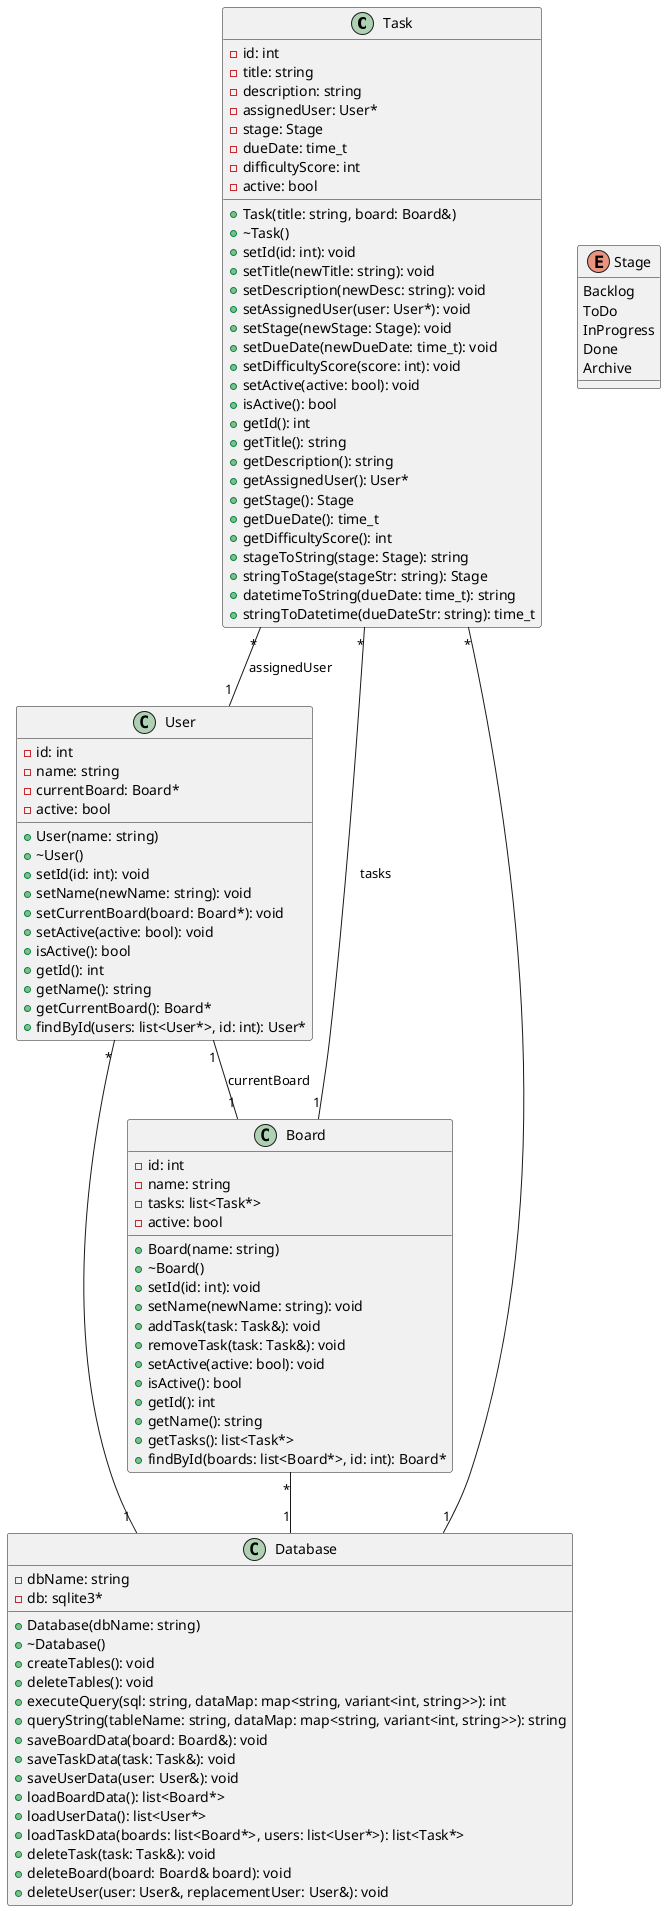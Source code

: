 @startuml classUML

Task "*" -- "1" User : assignedUser
Task "*" -- "1" Board : tasks
Task "*" -- "1" Database
Board "*" -- "1" Database
User "*" -- "1" Database
User "1" -- "1" Board : currentBoard

class Task {
  -id: int
  -title: string
  -description: string
  -assignedUser: User*
  -stage: Stage
  -dueDate: time_t
  -difficultyScore: int
  -active: bool
  +Task(title: string, board: Board&)
  +~Task()
  +setId(id: int): void
  +setTitle(newTitle: string): void
  +setDescription(newDesc: string): void
  +setAssignedUser(user: User*): void
  +setStage(newStage: Stage): void
  +setDueDate(newDueDate: time_t): void
  +setDifficultyScore(score: int): void
  +setActive(active: bool): void
  +isActive(): bool
  +getId(): int
  +getTitle(): string
  +getDescription(): string
  +getAssignedUser(): User*
  +getStage(): Stage
  +getDueDate(): time_t
  +getDifficultyScore(): int
  +stageToString(stage: Stage): string
  +stringToStage(stageStr: string): Stage
  +datetimeToString(dueDate: time_t): string
  +stringToDatetime(dueDateStr: string): time_t
}

enum Stage {
  Backlog
  ToDo
  InProgress
  Done
  Archive
}

class User {
  -id: int
  -name: string
  -currentBoard: Board*
  -active: bool
  +User(name: string)
  +~User()
  +setId(id: int): void
  +setName(newName: string): void
  +setCurrentBoard(board: Board*): void
  +setActive(active: bool): void
  +isActive(): bool
  +getId(): int
  +getName(): string
  +getCurrentBoard(): Board*
  +findById(users: list<User*>, id: int): User*
}

class Board {
  -id: int
  -name: string
  -tasks: list<Task*>
  -active: bool
  +Board(name: string)
  +~Board()
  +setId(id: int): void
  +setName(newName: string): void
  +addTask(task: Task&): void
  +removeTask(task: Task&): void
  +setActive(active: bool): void
  +isActive(): bool
  +getId(): int
  +getName(): string
  +getTasks(): list<Task*>
  +findById(boards: list<Board*>, id: int): Board*
}

class Database {
  -dbName: string
  -db: sqlite3*
  +Database(dbName: string)
  +~Database()
  +createTables(): void
  +deleteTables(): void
  +executeQuery(sql: string, dataMap: map<string, variant<int, string>>): int
  +queryString(tableName: string, dataMap: map<string, variant<int, string>>): string
  +saveBoardData(board: Board&): void
  +saveTaskData(task: Task&): void
  +saveUserData(user: User&): void
  +loadBoardData(): list<Board*>
  +loadUserData(): list<User*>
  +loadTaskData(boards: list<Board*>, users: list<User*>): list<Task*>
  +deleteTask(task: Task&): void
  +deleteBoard(board: Board& board): void
  +deleteUser(user: User&, replacementUser: User&): void
}

@enduml
